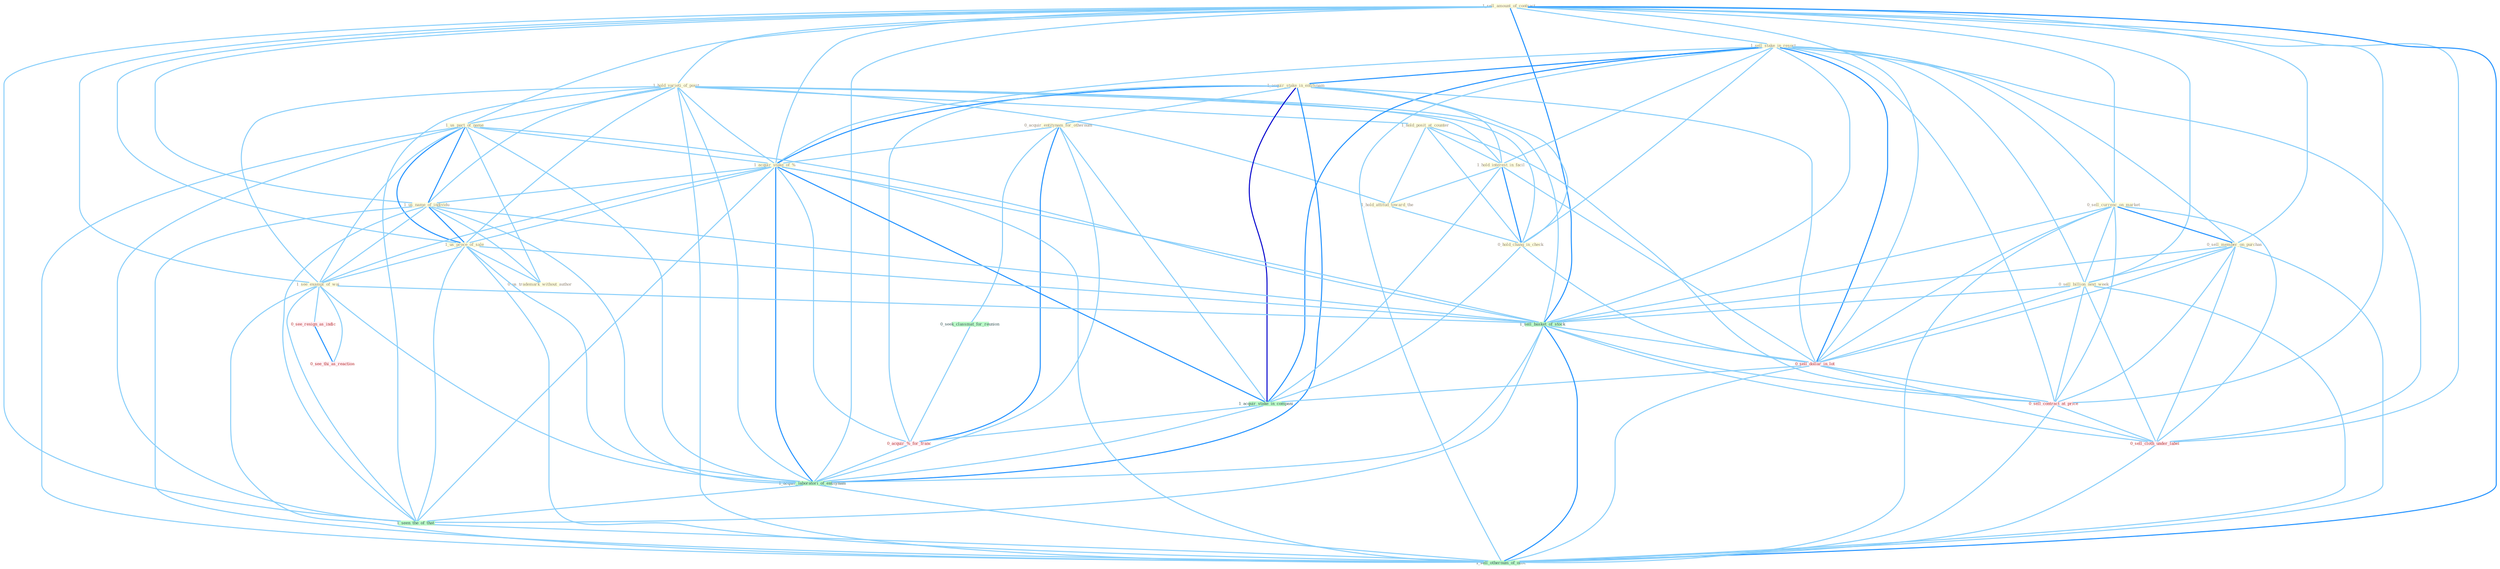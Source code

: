 Graph G{ 
    node
    [shape=polygon,style=filled,width=.5,height=.06,color="#BDFCC9",fixedsize=true,fontsize=4,
    fontcolor="#2f4f4f"];
    {node
    [color="#ffffe0", fontcolor="#8b7d6b"] "1_sell_amount_of_contract " "1_hold_varieti_of_posit " "1_sell_stake_in_resort " "1_hold_posit_at_counter " "0_sell_currenc_on_market " "1_acquir_stake_in_entitynam " "0_sell_member_on_purchas " "1_hold_interest_in_facil " "1_us_part_of_name " "0_acquir_entitynam_for_othernum " "1_acquir_stake_of_% " "1_us_name_of_individu " "1_us_proce_of_sale " "0_sell_billion_next_week " "0_us_trademark_without_author " "1_see_exampl_of_wai " "1_hold_attitud_toward_the " "0_hold_chang_in_check "}
{node [color="#fff0f5", fontcolor="#b22222"] "0_sell_dollar_in_lot " "0_see_resign_as_indic " "0_acquir_%_for_franc " "0_sell_contract_at_price " "0_sell_cloth_under_label " "0_see_thi_as_reaction "}
edge [color="#B0E2FF"];

	"1_sell_amount_of_contract " -- "1_hold_varieti_of_posit " [w="1", color="#87cefa" ];
	"1_sell_amount_of_contract " -- "1_sell_stake_in_resort " [w="1", color="#87cefa" ];
	"1_sell_amount_of_contract " -- "0_sell_currenc_on_market " [w="1", color="#87cefa" ];
	"1_sell_amount_of_contract " -- "0_sell_member_on_purchas " [w="1", color="#87cefa" ];
	"1_sell_amount_of_contract " -- "1_us_part_of_name " [w="1", color="#87cefa" ];
	"1_sell_amount_of_contract " -- "1_acquir_stake_of_% " [w="1", color="#87cefa" ];
	"1_sell_amount_of_contract " -- "1_us_name_of_individu " [w="1", color="#87cefa" ];
	"1_sell_amount_of_contract " -- "1_us_proce_of_sale " [w="1", color="#87cefa" ];
	"1_sell_amount_of_contract " -- "0_sell_billion_next_week " [w="1", color="#87cefa" ];
	"1_sell_amount_of_contract " -- "1_see_exampl_of_wai " [w="1", color="#87cefa" ];
	"1_sell_amount_of_contract " -- "1_sell_basket_of_stock " [w="2", color="#1e90ff" , len=0.8];
	"1_sell_amount_of_contract " -- "0_sell_dollar_in_lot " [w="1", color="#87cefa" ];
	"1_sell_amount_of_contract " -- "0_sell_contract_at_price " [w="1", color="#87cefa" ];
	"1_sell_amount_of_contract " -- "1_acquir_laboratori_of_entitynam " [w="1", color="#87cefa" ];
	"1_sell_amount_of_contract " -- "0_sell_cloth_under_label " [w="1", color="#87cefa" ];
	"1_sell_amount_of_contract " -- "1_seen_the_of_that " [w="1", color="#87cefa" ];
	"1_sell_amount_of_contract " -- "1_sell_othernum_of_offic " [w="2", color="#1e90ff" , len=0.8];
	"1_hold_varieti_of_posit " -- "1_hold_posit_at_counter " [w="1", color="#87cefa" ];
	"1_hold_varieti_of_posit " -- "1_hold_interest_in_facil " [w="1", color="#87cefa" ];
	"1_hold_varieti_of_posit " -- "1_us_part_of_name " [w="1", color="#87cefa" ];
	"1_hold_varieti_of_posit " -- "1_acquir_stake_of_% " [w="1", color="#87cefa" ];
	"1_hold_varieti_of_posit " -- "1_us_name_of_individu " [w="1", color="#87cefa" ];
	"1_hold_varieti_of_posit " -- "1_us_proce_of_sale " [w="1", color="#87cefa" ];
	"1_hold_varieti_of_posit " -- "1_see_exampl_of_wai " [w="1", color="#87cefa" ];
	"1_hold_varieti_of_posit " -- "1_hold_attitud_toward_the " [w="1", color="#87cefa" ];
	"1_hold_varieti_of_posit " -- "0_hold_chang_in_check " [w="1", color="#87cefa" ];
	"1_hold_varieti_of_posit " -- "1_sell_basket_of_stock " [w="1", color="#87cefa" ];
	"1_hold_varieti_of_posit " -- "1_acquir_laboratori_of_entitynam " [w="1", color="#87cefa" ];
	"1_hold_varieti_of_posit " -- "1_seen_the_of_that " [w="1", color="#87cefa" ];
	"1_hold_varieti_of_posit " -- "1_sell_othernum_of_offic " [w="1", color="#87cefa" ];
	"1_sell_stake_in_resort " -- "0_sell_currenc_on_market " [w="1", color="#87cefa" ];
	"1_sell_stake_in_resort " -- "1_acquir_stake_in_entitynam " [w="2", color="#1e90ff" , len=0.8];
	"1_sell_stake_in_resort " -- "0_sell_member_on_purchas " [w="1", color="#87cefa" ];
	"1_sell_stake_in_resort " -- "1_hold_interest_in_facil " [w="1", color="#87cefa" ];
	"1_sell_stake_in_resort " -- "1_acquir_stake_of_% " [w="1", color="#87cefa" ];
	"1_sell_stake_in_resort " -- "0_sell_billion_next_week " [w="1", color="#87cefa" ];
	"1_sell_stake_in_resort " -- "0_hold_chang_in_check " [w="1", color="#87cefa" ];
	"1_sell_stake_in_resort " -- "1_sell_basket_of_stock " [w="1", color="#87cefa" ];
	"1_sell_stake_in_resort " -- "0_sell_dollar_in_lot " [w="2", color="#1e90ff" , len=0.8];
	"1_sell_stake_in_resort " -- "1_acquir_stake_in_compani " [w="2", color="#1e90ff" , len=0.8];
	"1_sell_stake_in_resort " -- "0_sell_contract_at_price " [w="1", color="#87cefa" ];
	"1_sell_stake_in_resort " -- "0_sell_cloth_under_label " [w="1", color="#87cefa" ];
	"1_sell_stake_in_resort " -- "1_sell_othernum_of_offic " [w="1", color="#87cefa" ];
	"1_hold_posit_at_counter " -- "1_hold_interest_in_facil " [w="1", color="#87cefa" ];
	"1_hold_posit_at_counter " -- "1_hold_attitud_toward_the " [w="1", color="#87cefa" ];
	"1_hold_posit_at_counter " -- "0_hold_chang_in_check " [w="1", color="#87cefa" ];
	"1_hold_posit_at_counter " -- "0_sell_contract_at_price " [w="1", color="#87cefa" ];
	"0_sell_currenc_on_market " -- "0_sell_member_on_purchas " [w="2", color="#1e90ff" , len=0.8];
	"0_sell_currenc_on_market " -- "0_sell_billion_next_week " [w="1", color="#87cefa" ];
	"0_sell_currenc_on_market " -- "1_sell_basket_of_stock " [w="1", color="#87cefa" ];
	"0_sell_currenc_on_market " -- "0_sell_dollar_in_lot " [w="1", color="#87cefa" ];
	"0_sell_currenc_on_market " -- "0_sell_contract_at_price " [w="1", color="#87cefa" ];
	"0_sell_currenc_on_market " -- "0_sell_cloth_under_label " [w="1", color="#87cefa" ];
	"0_sell_currenc_on_market " -- "1_sell_othernum_of_offic " [w="1", color="#87cefa" ];
	"1_acquir_stake_in_entitynam " -- "1_hold_interest_in_facil " [w="1", color="#87cefa" ];
	"1_acquir_stake_in_entitynam " -- "0_acquir_entitynam_for_othernum " [w="1", color="#87cefa" ];
	"1_acquir_stake_in_entitynam " -- "1_acquir_stake_of_% " [w="2", color="#1e90ff" , len=0.8];
	"1_acquir_stake_in_entitynam " -- "0_hold_chang_in_check " [w="1", color="#87cefa" ];
	"1_acquir_stake_in_entitynam " -- "0_sell_dollar_in_lot " [w="1", color="#87cefa" ];
	"1_acquir_stake_in_entitynam " -- "1_acquir_stake_in_compani " [w="3", color="#0000cd" , len=0.6];
	"1_acquir_stake_in_entitynam " -- "0_acquir_%_for_franc " [w="1", color="#87cefa" ];
	"1_acquir_stake_in_entitynam " -- "1_acquir_laboratori_of_entitynam " [w="2", color="#1e90ff" , len=0.8];
	"0_sell_member_on_purchas " -- "0_sell_billion_next_week " [w="1", color="#87cefa" ];
	"0_sell_member_on_purchas " -- "1_sell_basket_of_stock " [w="1", color="#87cefa" ];
	"0_sell_member_on_purchas " -- "0_sell_dollar_in_lot " [w="1", color="#87cefa" ];
	"0_sell_member_on_purchas " -- "0_sell_contract_at_price " [w="1", color="#87cefa" ];
	"0_sell_member_on_purchas " -- "0_sell_cloth_under_label " [w="1", color="#87cefa" ];
	"0_sell_member_on_purchas " -- "1_sell_othernum_of_offic " [w="1", color="#87cefa" ];
	"1_hold_interest_in_facil " -- "1_hold_attitud_toward_the " [w="1", color="#87cefa" ];
	"1_hold_interest_in_facil " -- "0_hold_chang_in_check " [w="2", color="#1e90ff" , len=0.8];
	"1_hold_interest_in_facil " -- "0_sell_dollar_in_lot " [w="1", color="#87cefa" ];
	"1_hold_interest_in_facil " -- "1_acquir_stake_in_compani " [w="1", color="#87cefa" ];
	"1_us_part_of_name " -- "1_acquir_stake_of_% " [w="1", color="#87cefa" ];
	"1_us_part_of_name " -- "1_us_name_of_individu " [w="2", color="#1e90ff" , len=0.8];
	"1_us_part_of_name " -- "1_us_proce_of_sale " [w="2", color="#1e90ff" , len=0.8];
	"1_us_part_of_name " -- "0_us_trademark_without_author " [w="1", color="#87cefa" ];
	"1_us_part_of_name " -- "1_see_exampl_of_wai " [w="1", color="#87cefa" ];
	"1_us_part_of_name " -- "1_sell_basket_of_stock " [w="1", color="#87cefa" ];
	"1_us_part_of_name " -- "1_acquir_laboratori_of_entitynam " [w="1", color="#87cefa" ];
	"1_us_part_of_name " -- "1_seen_the_of_that " [w="1", color="#87cefa" ];
	"1_us_part_of_name " -- "1_sell_othernum_of_offic " [w="1", color="#87cefa" ];
	"0_acquir_entitynam_for_othernum " -- "1_acquir_stake_of_% " [w="1", color="#87cefa" ];
	"0_acquir_entitynam_for_othernum " -- "0_seek_classmat_for_reunion " [w="1", color="#87cefa" ];
	"0_acquir_entitynam_for_othernum " -- "1_acquir_stake_in_compani " [w="1", color="#87cefa" ];
	"0_acquir_entitynam_for_othernum " -- "0_acquir_%_for_franc " [w="2", color="#1e90ff" , len=0.8];
	"0_acquir_entitynam_for_othernum " -- "1_acquir_laboratori_of_entitynam " [w="1", color="#87cefa" ];
	"1_acquir_stake_of_% " -- "1_us_name_of_individu " [w="1", color="#87cefa" ];
	"1_acquir_stake_of_% " -- "1_us_proce_of_sale " [w="1", color="#87cefa" ];
	"1_acquir_stake_of_% " -- "1_see_exampl_of_wai " [w="1", color="#87cefa" ];
	"1_acquir_stake_of_% " -- "1_sell_basket_of_stock " [w="1", color="#87cefa" ];
	"1_acquir_stake_of_% " -- "1_acquir_stake_in_compani " [w="2", color="#1e90ff" , len=0.8];
	"1_acquir_stake_of_% " -- "0_acquir_%_for_franc " [w="1", color="#87cefa" ];
	"1_acquir_stake_of_% " -- "1_acquir_laboratori_of_entitynam " [w="2", color="#1e90ff" , len=0.8];
	"1_acquir_stake_of_% " -- "1_seen_the_of_that " [w="1", color="#87cefa" ];
	"1_acquir_stake_of_% " -- "1_sell_othernum_of_offic " [w="1", color="#87cefa" ];
	"1_us_name_of_individu " -- "1_us_proce_of_sale " [w="2", color="#1e90ff" , len=0.8];
	"1_us_name_of_individu " -- "0_us_trademark_without_author " [w="1", color="#87cefa" ];
	"1_us_name_of_individu " -- "1_see_exampl_of_wai " [w="1", color="#87cefa" ];
	"1_us_name_of_individu " -- "1_sell_basket_of_stock " [w="1", color="#87cefa" ];
	"1_us_name_of_individu " -- "1_acquir_laboratori_of_entitynam " [w="1", color="#87cefa" ];
	"1_us_name_of_individu " -- "1_seen_the_of_that " [w="1", color="#87cefa" ];
	"1_us_name_of_individu " -- "1_sell_othernum_of_offic " [w="1", color="#87cefa" ];
	"1_us_proce_of_sale " -- "0_us_trademark_without_author " [w="1", color="#87cefa" ];
	"1_us_proce_of_sale " -- "1_see_exampl_of_wai " [w="1", color="#87cefa" ];
	"1_us_proce_of_sale " -- "1_sell_basket_of_stock " [w="1", color="#87cefa" ];
	"1_us_proce_of_sale " -- "1_acquir_laboratori_of_entitynam " [w="1", color="#87cefa" ];
	"1_us_proce_of_sale " -- "1_seen_the_of_that " [w="1", color="#87cefa" ];
	"1_us_proce_of_sale " -- "1_sell_othernum_of_offic " [w="1", color="#87cefa" ];
	"0_sell_billion_next_week " -- "1_sell_basket_of_stock " [w="1", color="#87cefa" ];
	"0_sell_billion_next_week " -- "0_sell_dollar_in_lot " [w="1", color="#87cefa" ];
	"0_sell_billion_next_week " -- "0_sell_contract_at_price " [w="1", color="#87cefa" ];
	"0_sell_billion_next_week " -- "0_sell_cloth_under_label " [w="1", color="#87cefa" ];
	"0_sell_billion_next_week " -- "1_sell_othernum_of_offic " [w="1", color="#87cefa" ];
	"1_see_exampl_of_wai " -- "1_sell_basket_of_stock " [w="1", color="#87cefa" ];
	"1_see_exampl_of_wai " -- "0_see_resign_as_indic " [w="1", color="#87cefa" ];
	"1_see_exampl_of_wai " -- "1_acquir_laboratori_of_entitynam " [w="1", color="#87cefa" ];
	"1_see_exampl_of_wai " -- "1_seen_the_of_that " [w="1", color="#87cefa" ];
	"1_see_exampl_of_wai " -- "1_sell_othernum_of_offic " [w="1", color="#87cefa" ];
	"1_see_exampl_of_wai " -- "0_see_thi_as_reaction " [w="1", color="#87cefa" ];
	"1_hold_attitud_toward_the " -- "0_hold_chang_in_check " [w="1", color="#87cefa" ];
	"0_hold_chang_in_check " -- "0_sell_dollar_in_lot " [w="1", color="#87cefa" ];
	"0_hold_chang_in_check " -- "1_acquir_stake_in_compani " [w="1", color="#87cefa" ];
	"0_seek_classmat_for_reunion " -- "0_acquir_%_for_franc " [w="1", color="#87cefa" ];
	"1_sell_basket_of_stock " -- "0_sell_dollar_in_lot " [w="1", color="#87cefa" ];
	"1_sell_basket_of_stock " -- "0_sell_contract_at_price " [w="1", color="#87cefa" ];
	"1_sell_basket_of_stock " -- "1_acquir_laboratori_of_entitynam " [w="1", color="#87cefa" ];
	"1_sell_basket_of_stock " -- "0_sell_cloth_under_label " [w="1", color="#87cefa" ];
	"1_sell_basket_of_stock " -- "1_seen_the_of_that " [w="1", color="#87cefa" ];
	"1_sell_basket_of_stock " -- "1_sell_othernum_of_offic " [w="2", color="#1e90ff" , len=0.8];
	"0_sell_dollar_in_lot " -- "1_acquir_stake_in_compani " [w="1", color="#87cefa" ];
	"0_sell_dollar_in_lot " -- "0_sell_contract_at_price " [w="1", color="#87cefa" ];
	"0_sell_dollar_in_lot " -- "0_sell_cloth_under_label " [w="1", color="#87cefa" ];
	"0_sell_dollar_in_lot " -- "1_sell_othernum_of_offic " [w="1", color="#87cefa" ];
	"0_see_resign_as_indic " -- "0_see_thi_as_reaction " [w="2", color="#1e90ff" , len=0.8];
	"1_acquir_stake_in_compani " -- "0_acquir_%_for_franc " [w="1", color="#87cefa" ];
	"1_acquir_stake_in_compani " -- "1_acquir_laboratori_of_entitynam " [w="1", color="#87cefa" ];
	"0_acquir_%_for_franc " -- "1_acquir_laboratori_of_entitynam " [w="1", color="#87cefa" ];
	"0_sell_contract_at_price " -- "0_sell_cloth_under_label " [w="1", color="#87cefa" ];
	"0_sell_contract_at_price " -- "1_sell_othernum_of_offic " [w="1", color="#87cefa" ];
	"1_acquir_laboratori_of_entitynam " -- "1_seen_the_of_that " [w="1", color="#87cefa" ];
	"1_acquir_laboratori_of_entitynam " -- "1_sell_othernum_of_offic " [w="1", color="#87cefa" ];
	"0_sell_cloth_under_label " -- "1_sell_othernum_of_offic " [w="1", color="#87cefa" ];
	"1_seen_the_of_that " -- "1_sell_othernum_of_offic " [w="1", color="#87cefa" ];
}